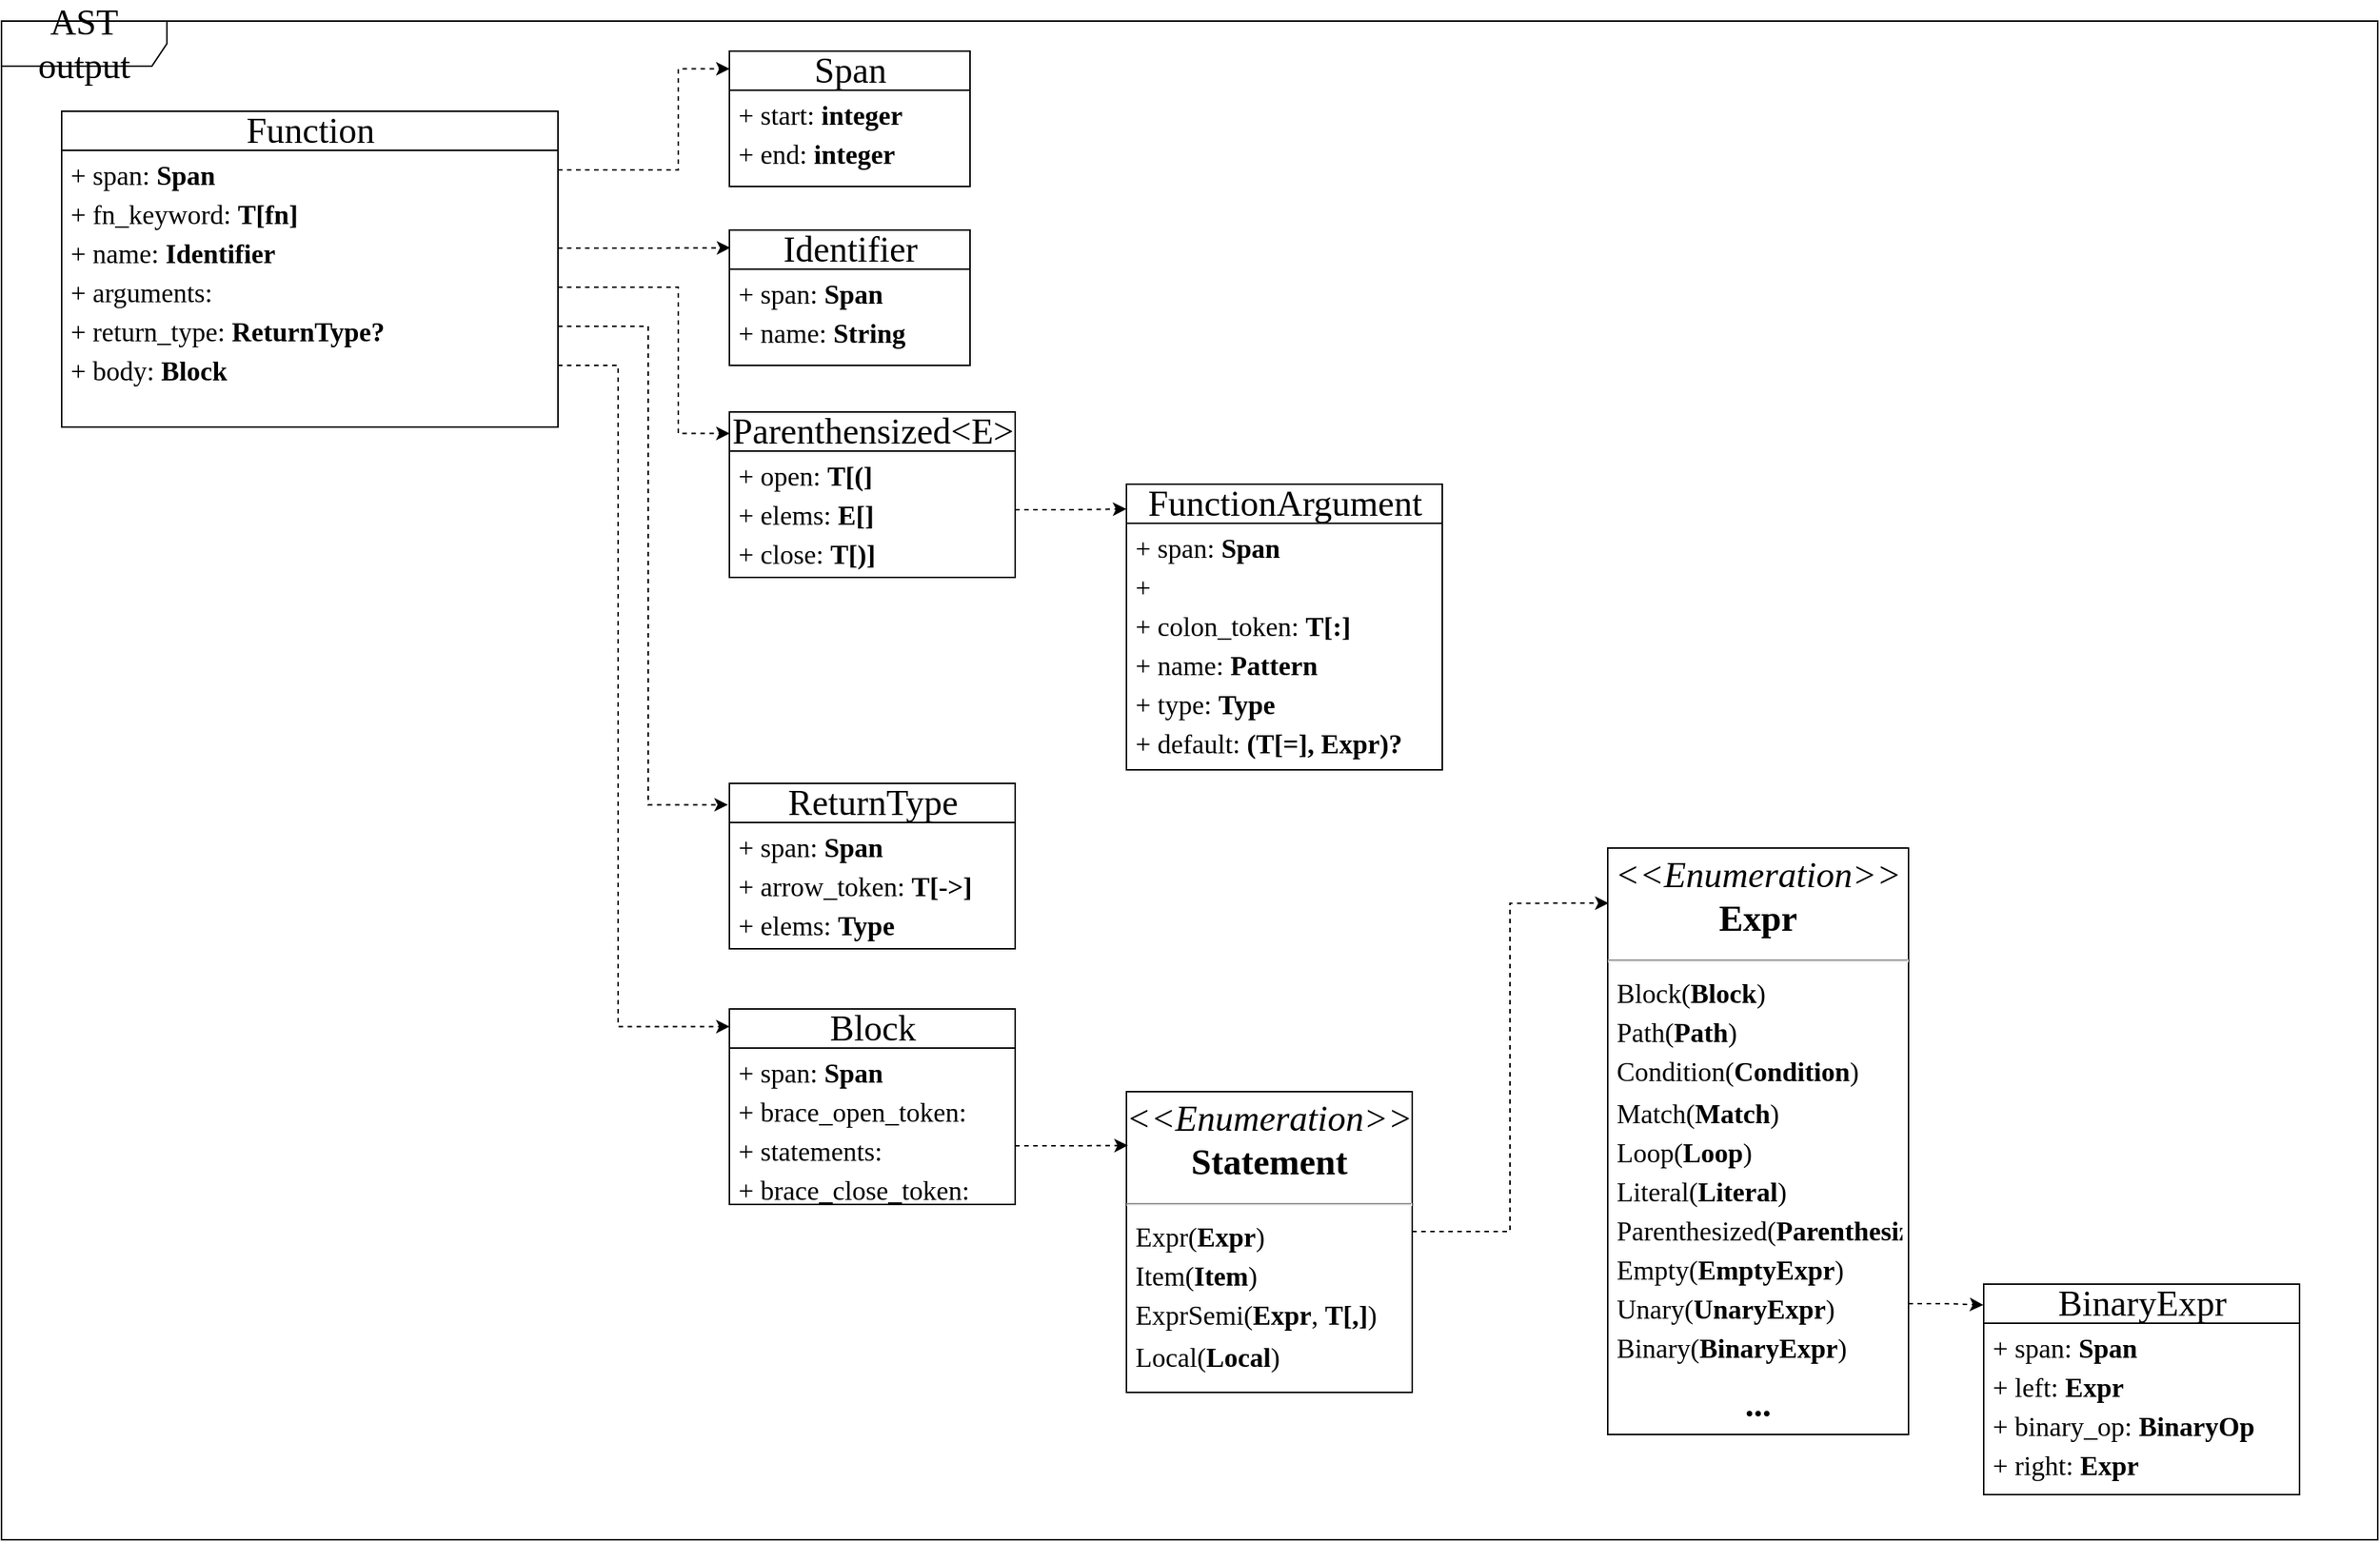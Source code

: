 <mxfile version="21.3.7" type="device">
  <diagram name="Page-1" id="c4acf3e9-155e-7222-9cf6-157b1a14988f">
    <mxGraphModel dx="2440" dy="1416" grid="1" gridSize="10" guides="1" tooltips="1" connect="1" arrows="1" fold="1" page="1" pageScale="1" pageWidth="1169" pageHeight="827" background="none" math="0" shadow="0">
      <root>
        <mxCell id="0" />
        <mxCell id="1" parent="0" />
        <mxCell id="17acba5748e5396b-1" value="AST output" style="shape=umlFrame;whiteSpace=wrap;html=1;rounded=0;shadow=0;comic=0;labelBackgroundColor=none;strokeWidth=1;fontFamily=UGent Panno Text;fontSize=24;align=center;width=110;height=30;movable=1;resizable=1;rotatable=1;deletable=1;editable=1;locked=0;connectable=1;" parent="1" vertex="1">
          <mxGeometry x="30" y="20" width="1580" height="1010" as="geometry" />
        </mxCell>
        <mxCell id="17acba5748e5396b-20" value="Function" style="swimlane;html=1;fontStyle=0;childLayout=stackLayout;horizontal=1;startSize=26;fillColor=none;horizontalStack=0;resizeParent=1;resizeLast=0;collapsible=1;marginBottom=0;swimlaneFillColor=#ffffff;rounded=0;shadow=0;comic=0;labelBackgroundColor=none;strokeWidth=1;fontFamily=UGent Panno Text;fontSize=24;align=center;" parent="1" vertex="1">
          <mxGeometry x="70" y="80" width="330" height="210" as="geometry" />
        </mxCell>
        <mxCell id="17acba5748e5396b-21" value="+ span: &lt;b&gt;Span&lt;/b&gt;" style="text;html=1;strokeColor=none;fillColor=none;align=left;verticalAlign=top;spacingLeft=4;spacingRight=4;whiteSpace=wrap;overflow=hidden;rotatable=0;points=[[0,0.5],[1,0.5]];portConstraint=eastwest;fontFamily=UGent Panno Text;fontSize=18;" parent="17acba5748e5396b-20" vertex="1">
          <mxGeometry y="26" width="330" height="26" as="geometry" />
        </mxCell>
        <mxCell id="17acba5748e5396b-24" value="+ fn_keyword: &lt;b&gt;T[fn]&lt;/b&gt;" style="text;html=1;strokeColor=none;fillColor=none;align=left;verticalAlign=top;spacingLeft=4;spacingRight=4;whiteSpace=wrap;overflow=hidden;rotatable=0;points=[[0,0.5],[1,0.5]];portConstraint=eastwest;fontFamily=UGent Panno Text;fontSize=18;" parent="17acba5748e5396b-20" vertex="1">
          <mxGeometry y="52" width="330" height="26" as="geometry" />
        </mxCell>
        <mxCell id="LIXHTTDTbbccTMAF5y76-4" value="+ name: &lt;b&gt;Identifier&lt;/b&gt;" style="text;html=1;strokeColor=none;fillColor=none;align=left;verticalAlign=top;spacingLeft=4;spacingRight=4;whiteSpace=wrap;overflow=hidden;rotatable=0;points=[[0,0.5],[1,0.5]];portConstraint=eastwest;fontFamily=UGent Panno Text;fontSize=18;" vertex="1" parent="17acba5748e5396b-20">
          <mxGeometry y="78" width="330" height="26" as="geometry" />
        </mxCell>
        <mxCell id="LIXHTTDTbbccTMAF5y76-5" value="+ arguments: &lt;b&gt;Parenthesized&amp;lt;FunctionArgument&amp;gt;&lt;/b&gt;" style="text;html=1;strokeColor=none;fillColor=none;align=left;verticalAlign=top;spacingLeft=4;spacingRight=4;whiteSpace=wrap;overflow=hidden;rotatable=0;points=[[0,0.5],[1,0.5]];portConstraint=eastwest;fontFamily=UGent Panno Text;fontSize=18;" vertex="1" parent="17acba5748e5396b-20">
          <mxGeometry y="104" width="330" height="26" as="geometry" />
        </mxCell>
        <mxCell id="LIXHTTDTbbccTMAF5y76-6" value="+ return_type: &lt;b&gt;ReturnType?&lt;/b&gt;" style="text;html=1;strokeColor=none;fillColor=none;align=left;verticalAlign=top;spacingLeft=4;spacingRight=4;whiteSpace=wrap;overflow=hidden;rotatable=0;points=[[0,0.5],[1,0.5]];portConstraint=eastwest;fontFamily=UGent Panno Text;fontSize=18;" vertex="1" parent="17acba5748e5396b-20">
          <mxGeometry y="130" width="330" height="26" as="geometry" />
        </mxCell>
        <mxCell id="LIXHTTDTbbccTMAF5y76-7" value="+ body: &lt;b&gt;Block&lt;/b&gt;" style="text;html=1;strokeColor=none;fillColor=none;align=left;verticalAlign=top;spacingLeft=4;spacingRight=4;whiteSpace=wrap;overflow=hidden;rotatable=0;points=[[0,0.5],[1,0.5]];portConstraint=eastwest;fontFamily=UGent Panno Text;fontSize=18;" vertex="1" parent="17acba5748e5396b-20">
          <mxGeometry y="156" width="330" height="26" as="geometry" />
        </mxCell>
        <mxCell id="17acba5748e5396b-30" value="Span" style="swimlane;html=1;fontStyle=0;childLayout=stackLayout;horizontal=1;startSize=26;fillColor=none;horizontalStack=0;resizeParent=1;resizeLast=0;collapsible=1;marginBottom=0;swimlaneFillColor=#ffffff;rounded=0;shadow=0;comic=0;labelBackgroundColor=none;strokeWidth=1;fontFamily=UGent Panno Text;fontSize=24;align=center;" parent="1" vertex="1">
          <mxGeometry x="514" y="40" width="160" height="90" as="geometry" />
        </mxCell>
        <mxCell id="17acba5748e5396b-31" value="+ start: &lt;b style=&quot;font-size: 18px;&quot;&gt;integer&lt;/b&gt;" style="text;html=1;strokeColor=none;fillColor=none;align=left;verticalAlign=top;spacingLeft=4;spacingRight=4;whiteSpace=wrap;overflow=hidden;rotatable=0;points=[[0,0.5],[1,0.5]];portConstraint=eastwest;fontFamily=UGent Panno Text;fontSize=18;" parent="17acba5748e5396b-30" vertex="1">
          <mxGeometry y="26" width="160" height="26" as="geometry" />
        </mxCell>
        <mxCell id="17acba5748e5396b-32" value="+ end: &lt;b style=&quot;font-size: 18px;&quot;&gt;integer&lt;/b&gt;" style="text;html=1;strokeColor=none;fillColor=none;align=left;verticalAlign=top;spacingLeft=4;spacingRight=4;whiteSpace=wrap;overflow=hidden;rotatable=0;points=[[0,0.5],[1,0.5]];portConstraint=eastwest;fontFamily=UGent Panno Text;fontSize=18;" parent="17acba5748e5396b-30" vertex="1">
          <mxGeometry y="52" width="160" height="26" as="geometry" />
        </mxCell>
        <mxCell id="LIXHTTDTbbccTMAF5y76-12" style="edgeStyle=orthogonalEdgeStyle;rounded=0;orthogonalLoop=1;jettySize=auto;html=1;exitX=1;exitY=0.5;exitDx=0;exitDy=0;entryX=0.001;entryY=0.131;entryDx=0;entryDy=0;entryPerimeter=0;dashed=1;" edge="1" parent="1" source="17acba5748e5396b-21" target="17acba5748e5396b-30">
          <mxGeometry relative="1" as="geometry">
            <Array as="points">
              <mxPoint x="480" y="119" />
              <mxPoint x="480" y="52" />
            </Array>
          </mxGeometry>
        </mxCell>
        <mxCell id="LIXHTTDTbbccTMAF5y76-16" value="Identifier" style="swimlane;html=1;fontStyle=0;childLayout=stackLayout;horizontal=1;startSize=26;fillColor=none;horizontalStack=0;resizeParent=1;resizeLast=0;collapsible=1;marginBottom=0;swimlaneFillColor=#ffffff;rounded=0;shadow=0;comic=0;labelBackgroundColor=none;strokeWidth=1;fontFamily=UGent Panno Text;fontSize=24;align=center;" vertex="1" parent="1">
          <mxGeometry x="514" y="159" width="160" height="90" as="geometry" />
        </mxCell>
        <mxCell id="LIXHTTDTbbccTMAF5y76-17" value="+ span: &lt;b&gt;Span&lt;/b&gt;" style="text;html=1;strokeColor=none;fillColor=none;align=left;verticalAlign=top;spacingLeft=4;spacingRight=4;whiteSpace=wrap;overflow=hidden;rotatable=0;points=[[0,0.5],[1,0.5]];portConstraint=eastwest;fontFamily=UGent Panno Text;fontSize=18;" vertex="1" parent="LIXHTTDTbbccTMAF5y76-16">
          <mxGeometry y="26" width="160" height="26" as="geometry" />
        </mxCell>
        <mxCell id="LIXHTTDTbbccTMAF5y76-18" value="+ name: &lt;b&gt;String&lt;/b&gt;" style="text;html=1;strokeColor=none;fillColor=none;align=left;verticalAlign=top;spacingLeft=4;spacingRight=4;whiteSpace=wrap;overflow=hidden;rotatable=0;points=[[0,0.5],[1,0.5]];portConstraint=eastwest;fontFamily=UGent Panno Text;fontSize=18;" vertex="1" parent="LIXHTTDTbbccTMAF5y76-16">
          <mxGeometry y="52" width="160" height="26" as="geometry" />
        </mxCell>
        <mxCell id="LIXHTTDTbbccTMAF5y76-20" style="edgeStyle=orthogonalEdgeStyle;shape=connector;rounded=0;orthogonalLoop=1;jettySize=auto;html=1;entryX=0.004;entryY=0.131;entryDx=0;entryDy=0;entryPerimeter=0;dashed=1;labelBackgroundColor=default;strokeColor=default;fontFamily=Helvetica;fontSize=11;fontColor=default;endArrow=classic;" edge="1" parent="1" source="LIXHTTDTbbccTMAF5y76-4" target="LIXHTTDTbbccTMAF5y76-16">
          <mxGeometry relative="1" as="geometry" />
        </mxCell>
        <mxCell id="LIXHTTDTbbccTMAF5y76-21" value="Parenthensized&amp;lt;E&amp;gt;" style="swimlane;html=1;fontStyle=0;childLayout=stackLayout;horizontal=1;startSize=26;fillColor=none;horizontalStack=0;resizeParent=1;resizeLast=0;collapsible=1;marginBottom=0;swimlaneFillColor=#ffffff;rounded=0;shadow=0;comic=0;labelBackgroundColor=none;strokeWidth=1;fontFamily=UGent Panno Text;fontSize=24;align=center;" vertex="1" parent="1">
          <mxGeometry x="514" y="280" width="190" height="110" as="geometry">
            <mxRectangle x="550" y="280" width="190" height="40" as="alternateBounds" />
          </mxGeometry>
        </mxCell>
        <mxCell id="LIXHTTDTbbccTMAF5y76-22" value="+ open: &lt;b style=&quot;font-size: 18px;&quot;&gt;T[(]&lt;/b&gt;" style="text;html=1;strokeColor=none;fillColor=none;align=left;verticalAlign=top;spacingLeft=4;spacingRight=4;whiteSpace=wrap;overflow=hidden;rotatable=0;points=[[0,0.5],[1,0.5]];portConstraint=eastwest;fontFamily=UGent Panno Text;fontSize=18;" vertex="1" parent="LIXHTTDTbbccTMAF5y76-21">
          <mxGeometry y="26" width="190" height="26" as="geometry" />
        </mxCell>
        <mxCell id="LIXHTTDTbbccTMAF5y76-23" value="+ elems: &lt;b&gt;E[]&lt;/b&gt;" style="text;html=1;strokeColor=none;fillColor=none;align=left;verticalAlign=top;spacingLeft=4;spacingRight=4;whiteSpace=wrap;overflow=hidden;rotatable=0;points=[[0,0.5],[1,0.5]];portConstraint=eastwest;fontFamily=UGent Panno Text;fontSize=18;" vertex="1" parent="LIXHTTDTbbccTMAF5y76-21">
          <mxGeometry y="52" width="190" height="26" as="geometry" />
        </mxCell>
        <mxCell id="LIXHTTDTbbccTMAF5y76-24" value="+ close: &lt;b&gt;T[)]&lt;/b&gt;" style="text;html=1;strokeColor=none;fillColor=none;align=left;verticalAlign=top;spacingLeft=4;spacingRight=4;whiteSpace=wrap;overflow=hidden;rotatable=0;points=[[0,0.5],[1,0.5]];portConstraint=eastwest;fontFamily=UGent Panno Text;fontSize=18;" vertex="1" parent="LIXHTTDTbbccTMAF5y76-21">
          <mxGeometry y="78" width="190" height="26" as="geometry" />
        </mxCell>
        <mxCell id="LIXHTTDTbbccTMAF5y76-25" style="edgeStyle=orthogonalEdgeStyle;shape=connector;rounded=0;orthogonalLoop=1;jettySize=auto;html=1;entryX=0.001;entryY=0.13;entryDx=0;entryDy=0;entryPerimeter=0;dashed=1;labelBackgroundColor=default;strokeColor=default;fontFamily=Helvetica;fontSize=11;fontColor=default;endArrow=classic;" edge="1" parent="1" source="LIXHTTDTbbccTMAF5y76-5" target="LIXHTTDTbbccTMAF5y76-21">
          <mxGeometry relative="1" as="geometry">
            <Array as="points">
              <mxPoint x="480" y="197" />
              <mxPoint x="480" y="294" />
            </Array>
          </mxGeometry>
        </mxCell>
        <mxCell id="LIXHTTDTbbccTMAF5y76-26" value="FunctionArgument" style="swimlane;html=1;fontStyle=0;childLayout=stackLayout;horizontal=1;startSize=26;fillColor=none;horizontalStack=0;resizeParent=1;resizeLast=0;collapsible=1;marginBottom=0;swimlaneFillColor=#ffffff;rounded=0;shadow=0;comic=0;labelBackgroundColor=none;strokeWidth=1;fontFamily=UGent Panno Text;fontSize=24;align=center;" vertex="1" parent="1">
          <mxGeometry x="778" y="328" width="210" height="190" as="geometry">
            <mxRectangle x="550" y="280" width="190" height="40" as="alternateBounds" />
          </mxGeometry>
        </mxCell>
        <mxCell id="LIXHTTDTbbccTMAF5y76-34" value="+ span:&lt;b&gt;&amp;nbsp;Span&lt;/b&gt;" style="text;html=1;strokeColor=none;fillColor=none;align=left;verticalAlign=top;spacingLeft=4;spacingRight=4;whiteSpace=wrap;overflow=hidden;rotatable=0;points=[[0,0.5],[1,0.5]];portConstraint=eastwest;fontFamily=UGent Panno Text;fontSize=18;" vertex="1" parent="LIXHTTDTbbccTMAF5y76-26">
          <mxGeometry y="26" width="210" height="26" as="geometry" />
        </mxCell>
        <mxCell id="LIXHTTDTbbccTMAF5y76-27" value="+ constraints:&lt;b&gt;&amp;nbsp;Constraints[]&lt;/b&gt;" style="text;html=1;strokeColor=none;fillColor=none;align=left;verticalAlign=top;spacingLeft=4;spacingRight=4;whiteSpace=wrap;overflow=hidden;rotatable=0;points=[[0,0.5],[1,0.5]];portConstraint=eastwest;fontFamily=UGent Panno Text;fontSize=18;" vertex="1" parent="LIXHTTDTbbccTMAF5y76-26">
          <mxGeometry y="52" width="210" height="26" as="geometry" />
        </mxCell>
        <mxCell id="LIXHTTDTbbccTMAF5y76-29" value="+ colon_token: &lt;b&gt;T[:]&lt;/b&gt;" style="text;html=1;strokeColor=none;fillColor=none;align=left;verticalAlign=top;spacingLeft=4;spacingRight=4;whiteSpace=wrap;overflow=hidden;rotatable=0;points=[[0,0.5],[1,0.5]];portConstraint=eastwest;fontFamily=UGent Panno Text;fontSize=18;" vertex="1" parent="LIXHTTDTbbccTMAF5y76-26">
          <mxGeometry y="78" width="210" height="26" as="geometry" />
        </mxCell>
        <mxCell id="LIXHTTDTbbccTMAF5y76-28" value="+ name: &lt;b&gt;Pattern&lt;/b&gt;" style="text;html=1;strokeColor=none;fillColor=none;align=left;verticalAlign=top;spacingLeft=4;spacingRight=4;whiteSpace=wrap;overflow=hidden;rotatable=0;points=[[0,0.5],[1,0.5]];portConstraint=eastwest;fontFamily=UGent Panno Text;fontSize=18;" vertex="1" parent="LIXHTTDTbbccTMAF5y76-26">
          <mxGeometry y="104" width="210" height="26" as="geometry" />
        </mxCell>
        <mxCell id="LIXHTTDTbbccTMAF5y76-30" value="+ type: &lt;b&gt;Type&lt;/b&gt;" style="text;html=1;strokeColor=none;fillColor=none;align=left;verticalAlign=top;spacingLeft=4;spacingRight=4;whiteSpace=wrap;overflow=hidden;rotatable=0;points=[[0,0.5],[1,0.5]];portConstraint=eastwest;fontFamily=UGent Panno Text;fontSize=18;" vertex="1" parent="LIXHTTDTbbccTMAF5y76-26">
          <mxGeometry y="130" width="210" height="26" as="geometry" />
        </mxCell>
        <mxCell id="LIXHTTDTbbccTMAF5y76-31" value="+ default: &lt;b&gt;(T[=], Expr)?&lt;/b&gt;" style="text;html=1;strokeColor=none;fillColor=none;align=left;verticalAlign=top;spacingLeft=4;spacingRight=4;whiteSpace=wrap;overflow=hidden;rotatable=0;points=[[0,0.5],[1,0.5]];portConstraint=eastwest;fontFamily=UGent Panno Text;fontSize=18;" vertex="1" parent="LIXHTTDTbbccTMAF5y76-26">
          <mxGeometry y="156" width="210" height="26" as="geometry" />
        </mxCell>
        <mxCell id="LIXHTTDTbbccTMAF5y76-32" style="edgeStyle=orthogonalEdgeStyle;shape=connector;rounded=0;orthogonalLoop=1;jettySize=auto;html=1;exitX=1;exitY=0.5;exitDx=0;exitDy=0;entryX=0;entryY=0.087;entryDx=0;entryDy=0;entryPerimeter=0;dashed=1;labelBackgroundColor=default;strokeColor=default;fontFamily=Helvetica;fontSize=11;fontColor=default;endArrow=classic;" edge="1" parent="1" source="LIXHTTDTbbccTMAF5y76-23" target="LIXHTTDTbbccTMAF5y76-26">
          <mxGeometry relative="1" as="geometry" />
        </mxCell>
        <mxCell id="LIXHTTDTbbccTMAF5y76-38" value="ReturnType" style="swimlane;html=1;fontStyle=0;childLayout=stackLayout;horizontal=1;startSize=26;fillColor=none;horizontalStack=0;resizeParent=1;resizeLast=0;collapsible=1;marginBottom=0;swimlaneFillColor=#ffffff;rounded=0;shadow=0;comic=0;labelBackgroundColor=none;strokeWidth=1;fontFamily=UGent Panno Text;fontSize=24;align=center;" vertex="1" parent="1">
          <mxGeometry x="514" y="527" width="190" height="110" as="geometry">
            <mxRectangle x="550" y="280" width="190" height="40" as="alternateBounds" />
          </mxGeometry>
        </mxCell>
        <mxCell id="LIXHTTDTbbccTMAF5y76-41" value="+ span: &lt;b&gt;Span&lt;/b&gt;" style="text;html=1;strokeColor=none;fillColor=none;align=left;verticalAlign=top;spacingLeft=4;spacingRight=4;whiteSpace=wrap;overflow=hidden;rotatable=0;points=[[0,0.5],[1,0.5]];portConstraint=eastwest;fontFamily=UGent Panno Text;fontSize=18;" vertex="1" parent="LIXHTTDTbbccTMAF5y76-38">
          <mxGeometry y="26" width="190" height="26" as="geometry" />
        </mxCell>
        <mxCell id="LIXHTTDTbbccTMAF5y76-39" value="+ arrow_token: &lt;b style=&quot;font-size: 18px;&quot;&gt;T[-&amp;gt;]&lt;/b&gt;" style="text;html=1;strokeColor=none;fillColor=none;align=left;verticalAlign=top;spacingLeft=4;spacingRight=4;whiteSpace=wrap;overflow=hidden;rotatable=0;points=[[0,0.5],[1,0.5]];portConstraint=eastwest;fontFamily=UGent Panno Text;fontSize=18;" vertex="1" parent="LIXHTTDTbbccTMAF5y76-38">
          <mxGeometry y="52" width="190" height="26" as="geometry" />
        </mxCell>
        <mxCell id="LIXHTTDTbbccTMAF5y76-40" value="+ elems: &lt;b&gt;Type&lt;/b&gt;" style="text;html=1;strokeColor=none;fillColor=none;align=left;verticalAlign=top;spacingLeft=4;spacingRight=4;whiteSpace=wrap;overflow=hidden;rotatable=0;points=[[0,0.5],[1,0.5]];portConstraint=eastwest;fontFamily=UGent Panno Text;fontSize=18;" vertex="1" parent="LIXHTTDTbbccTMAF5y76-38">
          <mxGeometry y="78" width="190" height="26" as="geometry" />
        </mxCell>
        <mxCell id="LIXHTTDTbbccTMAF5y76-42" style="edgeStyle=orthogonalEdgeStyle;shape=connector;rounded=0;orthogonalLoop=1;jettySize=auto;html=1;exitX=1;exitY=0.5;exitDx=0;exitDy=0;entryX=-0.005;entryY=0.129;entryDx=0;entryDy=0;entryPerimeter=0;dashed=1;labelBackgroundColor=default;strokeColor=default;fontFamily=Helvetica;fontSize=11;fontColor=default;endArrow=classic;" edge="1" parent="1" source="LIXHTTDTbbccTMAF5y76-6" target="LIXHTTDTbbccTMAF5y76-38">
          <mxGeometry relative="1" as="geometry">
            <Array as="points">
              <mxPoint x="460" y="223" />
              <mxPoint x="460" y="541" />
            </Array>
          </mxGeometry>
        </mxCell>
        <mxCell id="LIXHTTDTbbccTMAF5y76-43" value="Block" style="swimlane;html=1;fontStyle=0;childLayout=stackLayout;horizontal=1;startSize=26;fillColor=none;horizontalStack=0;resizeParent=1;resizeLast=0;collapsible=1;marginBottom=0;swimlaneFillColor=#ffffff;rounded=0;shadow=0;comic=0;labelBackgroundColor=none;strokeWidth=1;fontFamily=UGent Panno Text;fontSize=24;align=center;" vertex="1" parent="1">
          <mxGeometry x="514" y="677" width="190" height="130" as="geometry">
            <mxRectangle x="550" y="280" width="190" height="40" as="alternateBounds" />
          </mxGeometry>
        </mxCell>
        <mxCell id="LIXHTTDTbbccTMAF5y76-44" value="+ span: &lt;b&gt;Span&lt;/b&gt;" style="text;html=1;strokeColor=none;fillColor=none;align=left;verticalAlign=top;spacingLeft=4;spacingRight=4;whiteSpace=wrap;overflow=hidden;rotatable=0;points=[[0,0.5],[1,0.5]];portConstraint=eastwest;fontFamily=UGent Panno Text;fontSize=18;" vertex="1" parent="LIXHTTDTbbccTMAF5y76-43">
          <mxGeometry y="26" width="190" height="26" as="geometry" />
        </mxCell>
        <mxCell id="LIXHTTDTbbccTMAF5y76-45" value="+ brace_open_token: &lt;b style=&quot;font-size: 18px;&quot;&gt;T[{]&lt;/b&gt;" style="text;html=1;strokeColor=none;fillColor=none;align=left;verticalAlign=top;spacingLeft=4;spacingRight=4;whiteSpace=wrap;overflow=hidden;rotatable=0;points=[[0,0.5],[1,0.5]];portConstraint=eastwest;fontFamily=UGent Panno Text;fontSize=18;" vertex="1" parent="LIXHTTDTbbccTMAF5y76-43">
          <mxGeometry y="52" width="190" height="26" as="geometry" />
        </mxCell>
        <mxCell id="LIXHTTDTbbccTMAF5y76-46" value="+ statements: &lt;b&gt;Statement[]&lt;/b&gt;" style="text;html=1;strokeColor=none;fillColor=none;align=left;verticalAlign=top;spacingLeft=4;spacingRight=4;whiteSpace=wrap;overflow=hidden;rotatable=0;points=[[0,0.5],[1,0.5]];portConstraint=eastwest;fontFamily=UGent Panno Text;fontSize=18;" vertex="1" parent="LIXHTTDTbbccTMAF5y76-43">
          <mxGeometry y="78" width="190" height="26" as="geometry" />
        </mxCell>
        <mxCell id="LIXHTTDTbbccTMAF5y76-47" value="+ brace_close_token: &lt;b style=&quot;font-size: 18px;&quot;&gt;T[}]&lt;/b&gt;" style="text;html=1;strokeColor=none;fillColor=none;align=left;verticalAlign=top;spacingLeft=4;spacingRight=4;whiteSpace=wrap;overflow=hidden;rotatable=0;points=[[0,0.5],[1,0.5]];portConstraint=eastwest;fontFamily=UGent Panno Text;fontSize=18;" vertex="1" parent="LIXHTTDTbbccTMAF5y76-43">
          <mxGeometry y="104" width="190" height="26" as="geometry" />
        </mxCell>
        <mxCell id="LIXHTTDTbbccTMAF5y76-53" value="" style="group" vertex="1" connectable="0" parent="1">
          <mxGeometry x="778" y="732" width="190" height="200" as="geometry" />
        </mxCell>
        <mxCell id="5d2195bd80daf111-15" value="&lt;p style=&quot;margin: 4px 0px 0px; text-align: center; font-size: 24px;&quot;&gt;&lt;i style=&quot;font-size: 24px;&quot;&gt;&amp;lt;&amp;lt;Enumeration&amp;gt;&amp;gt;&lt;/i&gt;&lt;br style=&quot;font-size: 24px;&quot;&gt;&lt;b&gt;Statement&lt;/b&gt;&lt;/p&gt;&lt;hr style=&quot;font-size: 24px;&quot;&gt;&lt;p style=&quot;margin: 0px 0px 0px 4px; font-size: 24px;&quot;&gt;&lt;br&gt;&lt;/p&gt;" style="verticalAlign=top;align=left;overflow=fill;fontSize=24;fontFamily=UGent Panno Text;html=1;rounded=0;shadow=0;comic=0;labelBackgroundColor=none;strokeWidth=1" parent="LIXHTTDTbbccTMAF5y76-53" vertex="1">
          <mxGeometry width="190" height="200" as="geometry" />
        </mxCell>
        <mxCell id="LIXHTTDTbbccTMAF5y76-49" value="Expr(&lt;b&gt;Expr&lt;/b&gt;)" style="text;html=1;strokeColor=none;fillColor=none;align=left;verticalAlign=top;spacingLeft=4;spacingRight=4;whiteSpace=wrap;overflow=hidden;rotatable=0;points=[[0,0.5],[1,0.5]];portConstraint=eastwest;fontFamily=UGent Panno Text;fontSize=18;" vertex="1" parent="LIXHTTDTbbccTMAF5y76-53">
          <mxGeometry y="80" width="190" height="26" as="geometry" />
        </mxCell>
        <mxCell id="LIXHTTDTbbccTMAF5y76-50" value="Item(&lt;b&gt;Item&lt;/b&gt;)" style="text;html=1;strokeColor=none;fillColor=none;align=left;verticalAlign=top;spacingLeft=4;spacingRight=4;whiteSpace=wrap;overflow=hidden;rotatable=0;points=[[0,0.5],[1,0.5]];portConstraint=eastwest;fontFamily=UGent Panno Text;fontSize=18;" vertex="1" parent="LIXHTTDTbbccTMAF5y76-53">
          <mxGeometry y="106" width="190" height="26" as="geometry" />
        </mxCell>
        <mxCell id="LIXHTTDTbbccTMAF5y76-51" value="ExprSemi(&lt;b&gt;Expr&lt;/b&gt;, &lt;b&gt;T[,]&lt;/b&gt;)" style="text;html=1;strokeColor=none;fillColor=none;align=left;verticalAlign=top;spacingLeft=4;spacingRight=4;whiteSpace=wrap;overflow=hidden;rotatable=0;points=[[0,0.5],[1,0.5]];portConstraint=eastwest;fontFamily=UGent Panno Text;fontSize=18;" vertex="1" parent="LIXHTTDTbbccTMAF5y76-53">
          <mxGeometry y="132" width="190" height="26" as="geometry" />
        </mxCell>
        <mxCell id="LIXHTTDTbbccTMAF5y76-52" value="Local(&lt;b&gt;Local&lt;/b&gt;)" style="text;html=1;strokeColor=none;fillColor=none;align=left;verticalAlign=top;spacingLeft=4;spacingRight=4;whiteSpace=wrap;overflow=hidden;rotatable=0;points=[[0,0.5],[1,0.5]];portConstraint=eastwest;fontFamily=UGent Panno Text;fontSize=18;" vertex="1" parent="LIXHTTDTbbccTMAF5y76-53">
          <mxGeometry y="160" width="190" height="26" as="geometry" />
        </mxCell>
        <mxCell id="LIXHTTDTbbccTMAF5y76-58" style="edgeStyle=orthogonalEdgeStyle;shape=connector;rounded=0;orthogonalLoop=1;jettySize=auto;html=1;entryX=0.005;entryY=0.179;entryDx=0;entryDy=0;entryPerimeter=0;dashed=1;labelBackgroundColor=default;strokeColor=default;fontFamily=Helvetica;fontSize=11;fontColor=default;endArrow=classic;" edge="1" parent="1" source="LIXHTTDTbbccTMAF5y76-46" target="5d2195bd80daf111-15">
          <mxGeometry relative="1" as="geometry" />
        </mxCell>
        <mxCell id="LIXHTTDTbbccTMAF5y76-59" value="" style="group" vertex="1" connectable="0" parent="1">
          <mxGeometry x="1098" y="570" width="200" height="440" as="geometry" />
        </mxCell>
        <mxCell id="LIXHTTDTbbccTMAF5y76-60" value="&lt;p style=&quot;margin: 4px 0px 0px; text-align: center; font-size: 24px;&quot;&gt;&lt;i style=&quot;font-size: 24px;&quot;&gt;&amp;lt;&amp;lt;Enumeration&amp;gt;&amp;gt;&lt;/i&gt;&lt;br style=&quot;font-size: 24px;&quot;&gt;&lt;b&gt;Expr&lt;/b&gt;&lt;/p&gt;&lt;hr style=&quot;font-size: 24px;&quot;&gt;&lt;p style=&quot;margin: 0px 0px 0px 4px; font-size: 24px;&quot;&gt;&lt;br&gt;&lt;/p&gt;" style="verticalAlign=top;align=left;overflow=fill;fontSize=24;fontFamily=UGent Panno Text;html=1;rounded=0;shadow=0;comic=0;labelBackgroundColor=none;strokeWidth=1" vertex="1" parent="LIXHTTDTbbccTMAF5y76-59">
          <mxGeometry width="200" height="390" as="geometry" />
        </mxCell>
        <mxCell id="LIXHTTDTbbccTMAF5y76-61" value="Block(&lt;b&gt;Block&lt;/b&gt;)" style="text;html=1;strokeColor=none;fillColor=none;align=left;verticalAlign=top;spacingLeft=4;spacingRight=4;whiteSpace=wrap;overflow=hidden;rotatable=0;points=[[0,0.5],[1,0.5]];portConstraint=eastwest;fontFamily=UGent Panno Text;fontSize=18;" vertex="1" parent="LIXHTTDTbbccTMAF5y76-59">
          <mxGeometry y="80" width="200" height="26" as="geometry" />
        </mxCell>
        <mxCell id="LIXHTTDTbbccTMAF5y76-62" value="Path(&lt;b&gt;Path&lt;/b&gt;)" style="text;html=1;strokeColor=none;fillColor=none;align=left;verticalAlign=top;spacingLeft=4;spacingRight=4;whiteSpace=wrap;overflow=hidden;rotatable=0;points=[[0,0.5],[1,0.5]];portConstraint=eastwest;fontFamily=UGent Panno Text;fontSize=18;" vertex="1" parent="LIXHTTDTbbccTMAF5y76-59">
          <mxGeometry y="106" width="200" height="26" as="geometry" />
        </mxCell>
        <mxCell id="LIXHTTDTbbccTMAF5y76-63" value="Condition(&lt;b&gt;Condition&lt;/b&gt;)" style="text;html=1;strokeColor=none;fillColor=none;align=left;verticalAlign=top;spacingLeft=4;spacingRight=4;whiteSpace=wrap;overflow=hidden;rotatable=0;points=[[0,0.5],[1,0.5]];portConstraint=eastwest;fontFamily=UGent Panno Text;fontSize=18;" vertex="1" parent="LIXHTTDTbbccTMAF5y76-59">
          <mxGeometry y="132" width="200" height="26" as="geometry" />
        </mxCell>
        <mxCell id="LIXHTTDTbbccTMAF5y76-64" value="Match(&lt;b&gt;Match&lt;/b&gt;)" style="text;html=1;strokeColor=none;fillColor=none;align=left;verticalAlign=top;spacingLeft=4;spacingRight=4;whiteSpace=wrap;overflow=hidden;rotatable=0;points=[[0,0.5],[1,0.5]];portConstraint=eastwest;fontFamily=UGent Panno Text;fontSize=18;" vertex="1" parent="LIXHTTDTbbccTMAF5y76-59">
          <mxGeometry y="160" width="200" height="26" as="geometry" />
        </mxCell>
        <mxCell id="LIXHTTDTbbccTMAF5y76-65" value="Loop(&lt;b&gt;Loop&lt;/b&gt;)" style="text;html=1;strokeColor=none;fillColor=none;align=left;verticalAlign=top;spacingLeft=4;spacingRight=4;whiteSpace=wrap;overflow=hidden;rotatable=0;points=[[0,0.5],[1,0.5]];portConstraint=eastwest;fontFamily=UGent Panno Text;fontSize=18;" vertex="1" parent="LIXHTTDTbbccTMAF5y76-59">
          <mxGeometry y="186" width="200" height="26" as="geometry" />
        </mxCell>
        <mxCell id="LIXHTTDTbbccTMAF5y76-66" value="Literal(&lt;b&gt;Literal&lt;/b&gt;)" style="text;html=1;strokeColor=none;fillColor=none;align=left;verticalAlign=top;spacingLeft=4;spacingRight=4;whiteSpace=wrap;overflow=hidden;rotatable=0;points=[[0,0.5],[1,0.5]];portConstraint=eastwest;fontFamily=UGent Panno Text;fontSize=18;" vertex="1" parent="LIXHTTDTbbccTMAF5y76-59">
          <mxGeometry y="212" width="200" height="26" as="geometry" />
        </mxCell>
        <mxCell id="LIXHTTDTbbccTMAF5y76-67" value="Parenthesized(&lt;b&gt;Parenthesized&lt;/b&gt;)" style="text;html=1;strokeColor=none;fillColor=none;align=left;verticalAlign=top;spacingLeft=4;spacingRight=4;whiteSpace=wrap;overflow=hidden;rotatable=0;points=[[0,0.5],[1,0.5]];portConstraint=eastwest;fontFamily=UGent Panno Text;fontSize=18;" vertex="1" parent="LIXHTTDTbbccTMAF5y76-59">
          <mxGeometry y="238" width="200" height="26" as="geometry" />
        </mxCell>
        <mxCell id="LIXHTTDTbbccTMAF5y76-68" value="Empty(&lt;b&gt;EmptyExpr&lt;/b&gt;)" style="text;html=1;strokeColor=none;fillColor=none;align=left;verticalAlign=top;spacingLeft=4;spacingRight=4;whiteSpace=wrap;overflow=hidden;rotatable=0;points=[[0,0.5],[1,0.5]];portConstraint=eastwest;fontFamily=UGent Panno Text;fontSize=18;" vertex="1" parent="LIXHTTDTbbccTMAF5y76-59">
          <mxGeometry y="264" width="200" height="26" as="geometry" />
        </mxCell>
        <mxCell id="LIXHTTDTbbccTMAF5y76-69" value="Unary(&lt;b&gt;UnaryExpr&lt;/b&gt;)" style="text;html=1;strokeColor=none;fillColor=none;align=left;verticalAlign=top;spacingLeft=4;spacingRight=4;whiteSpace=wrap;overflow=hidden;rotatable=0;points=[[0,0.5],[1,0.5]];portConstraint=eastwest;fontFamily=UGent Panno Text;fontSize=18;" vertex="1" parent="LIXHTTDTbbccTMAF5y76-59">
          <mxGeometry y="290" width="200" height="26" as="geometry" />
        </mxCell>
        <mxCell id="LIXHTTDTbbccTMAF5y76-70" value="Binary(&lt;b&gt;BinaryExpr&lt;/b&gt;)" style="text;html=1;strokeColor=none;fillColor=none;align=left;verticalAlign=top;spacingLeft=4;spacingRight=4;whiteSpace=wrap;overflow=hidden;rotatable=0;points=[[0,0.5],[1,0.5]];portConstraint=eastwest;fontFamily=UGent Panno Text;fontSize=18;" vertex="1" parent="LIXHTTDTbbccTMAF5y76-59">
          <mxGeometry y="316" width="200" height="26" as="geometry" />
        </mxCell>
        <mxCell id="LIXHTTDTbbccTMAF5y76-73" value="&lt;b&gt;&lt;font style=&quot;font-size: 23px;&quot;&gt;...&lt;/font&gt;&lt;/b&gt;" style="text;html=1;strokeColor=none;fillColor=none;align=center;verticalAlign=top;spacingLeft=4;spacingRight=4;whiteSpace=wrap;overflow=hidden;rotatable=0;points=[[0,0.5],[1,0.5]];portConstraint=eastwest;fontFamily=UGent Panno Text;fontSize=18;" vertex="1" parent="LIXHTTDTbbccTMAF5y76-59">
          <mxGeometry y="350" width="200" height="26" as="geometry" />
        </mxCell>
        <mxCell id="LIXHTTDTbbccTMAF5y76-74" style="edgeStyle=orthogonalEdgeStyle;shape=connector;rounded=0;orthogonalLoop=1;jettySize=auto;html=1;entryX=0.003;entryY=0.094;entryDx=0;entryDy=0;entryPerimeter=0;dashed=1;labelBackgroundColor=default;strokeColor=default;fontFamily=Helvetica;fontSize=11;fontColor=default;endArrow=classic;" edge="1" parent="1" source="LIXHTTDTbbccTMAF5y76-49" target="LIXHTTDTbbccTMAF5y76-60">
          <mxGeometry relative="1" as="geometry" />
        </mxCell>
        <mxCell id="LIXHTTDTbbccTMAF5y76-82" value="BinaryExpr" style="swimlane;html=1;fontStyle=0;childLayout=stackLayout;horizontal=1;startSize=26;fillColor=none;horizontalStack=0;resizeParent=1;resizeLast=0;collapsible=1;marginBottom=0;swimlaneFillColor=#ffffff;rounded=0;shadow=0;comic=0;labelBackgroundColor=none;strokeWidth=1;fontFamily=UGent Panno Text;fontSize=24;align=center;" vertex="1" parent="1">
          <mxGeometry x="1348" y="860" width="210" height="140" as="geometry">
            <mxRectangle x="550" y="280" width="190" height="40" as="alternateBounds" />
          </mxGeometry>
        </mxCell>
        <mxCell id="LIXHTTDTbbccTMAF5y76-83" value="+ span:&lt;b&gt;&amp;nbsp;Span&lt;/b&gt;" style="text;html=1;strokeColor=none;fillColor=none;align=left;verticalAlign=top;spacingLeft=4;spacingRight=4;whiteSpace=wrap;overflow=hidden;rotatable=0;points=[[0,0.5],[1,0.5]];portConstraint=eastwest;fontFamily=UGent Panno Text;fontSize=18;" vertex="1" parent="LIXHTTDTbbccTMAF5y76-82">
          <mxGeometry y="26" width="210" height="26" as="geometry" />
        </mxCell>
        <mxCell id="LIXHTTDTbbccTMAF5y76-84" value="+ left: &lt;b&gt;Expr&lt;/b&gt;" style="text;html=1;strokeColor=none;fillColor=none;align=left;verticalAlign=top;spacingLeft=4;spacingRight=4;whiteSpace=wrap;overflow=hidden;rotatable=0;points=[[0,0.5],[1,0.5]];portConstraint=eastwest;fontFamily=UGent Panno Text;fontSize=18;" vertex="1" parent="LIXHTTDTbbccTMAF5y76-82">
          <mxGeometry y="52" width="210" height="26" as="geometry" />
        </mxCell>
        <mxCell id="LIXHTTDTbbccTMAF5y76-85" value="+ binary_op: &lt;b&gt;BinaryOp&lt;/b&gt;" style="text;html=1;strokeColor=none;fillColor=none;align=left;verticalAlign=top;spacingLeft=4;spacingRight=4;whiteSpace=wrap;overflow=hidden;rotatable=0;points=[[0,0.5],[1,0.5]];portConstraint=eastwest;fontFamily=UGent Panno Text;fontSize=18;" vertex="1" parent="LIXHTTDTbbccTMAF5y76-82">
          <mxGeometry y="78" width="210" height="26" as="geometry" />
        </mxCell>
        <mxCell id="LIXHTTDTbbccTMAF5y76-86" value="+ right: &lt;b&gt;Expr&lt;/b&gt;" style="text;html=1;strokeColor=none;fillColor=none;align=left;verticalAlign=top;spacingLeft=4;spacingRight=4;whiteSpace=wrap;overflow=hidden;rotatable=0;points=[[0,0.5],[1,0.5]];portConstraint=eastwest;fontFamily=UGent Panno Text;fontSize=18;" vertex="1" parent="LIXHTTDTbbccTMAF5y76-82">
          <mxGeometry y="104" width="210" height="26" as="geometry" />
        </mxCell>
        <mxCell id="LIXHTTDTbbccTMAF5y76-89" style="edgeStyle=orthogonalEdgeStyle;shape=connector;rounded=0;orthogonalLoop=1;jettySize=auto;html=1;exitX=1;exitY=0.5;exitDx=0;exitDy=0;entryX=-0.001;entryY=0.099;entryDx=0;entryDy=0;entryPerimeter=0;dashed=1;labelBackgroundColor=default;strokeColor=default;fontFamily=Helvetica;fontSize=11;fontColor=default;endArrow=classic;" edge="1" parent="1" source="LIXHTTDTbbccTMAF5y76-69" target="LIXHTTDTbbccTMAF5y76-82">
          <mxGeometry relative="1" as="geometry" />
        </mxCell>
        <mxCell id="LIXHTTDTbbccTMAF5y76-103" style="edgeStyle=orthogonalEdgeStyle;shape=connector;rounded=0;orthogonalLoop=1;jettySize=auto;html=1;exitX=1;exitY=0.5;exitDx=0;exitDy=0;entryX=0.001;entryY=0.09;entryDx=0;entryDy=0;entryPerimeter=0;dashed=1;labelBackgroundColor=default;strokeColor=default;fontFamily=Helvetica;fontSize=11;fontColor=default;endArrow=classic;" edge="1" parent="1" source="LIXHTTDTbbccTMAF5y76-7" target="LIXHTTDTbbccTMAF5y76-43">
          <mxGeometry relative="1" as="geometry">
            <Array as="points">
              <mxPoint x="440" y="249" />
              <mxPoint x="440" y="689" />
            </Array>
          </mxGeometry>
        </mxCell>
      </root>
    </mxGraphModel>
  </diagram>
</mxfile>
